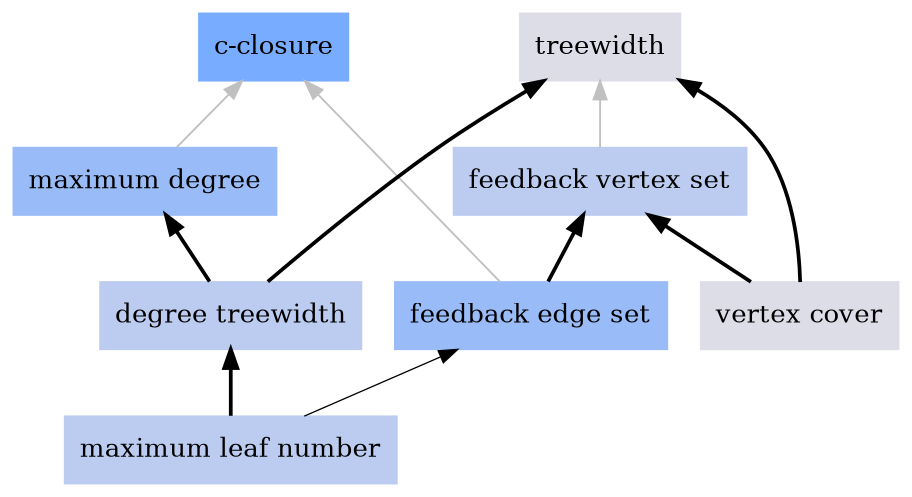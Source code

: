 digraph local_ou9VU1 {
	node [color=lightblue2 style=filled]
	margin=0.04 size="6,6"
	rankdir = BT
	"n_ou9VU1" [label="c-closure" URL="/parameters/html/ou9VU1" color="#78acff" shape=box]
	"n_5Q7fuR" [label="treewidth" URL="/parameters/html/5Q7fuR" color="#dddde8" shape=box]
	"n_HTk9PZ" [label="feedback edge set" URL="/parameters/html/HTk9PZ" color="#99bcf8" shape=box]
	"n_BN92vX" [label="maximum leaf number" URL="/parameters/html/BN92vX" color="#bbccf0" shape=box]
	"n_UyQ5yM" [label="maximum degree" URL="/parameters/html/UyQ5yM" color="#99bcf8" shape=box]
	"n_4lp9Yj" [label="vertex cover" URL="/parameters/html/4lp9Yj" color="#dddde8" shape=box]
	"n_nCWUh3" [label="degree treewidth" URL="/parameters/html/nCWUh3" color="#bbccf0" shape=box]
	"n_GNOiyB" [label="feedback vertex set" URL="/parameters/html/GNOiyB" color="#bbccf0" shape=box]
	"n_BN92vX" -> "n_HTk9PZ" [label="" decorate=true lblstyle="above, sloped" weight="20" penwidth="0.7"]
	"n_4lp9Yj" -> "n_5Q7fuR" [label="" decorate=true lblstyle="above, sloped" weight="100" penwidth="2.0"]
	"n_GNOiyB" -> "n_5Q7fuR" [label="" decorate=true lblstyle="above, sloped" color="gray" weight="1"]
	"n_nCWUh3" -> "n_UyQ5yM" [label="" decorate=true lblstyle="above, sloped" weight="100" penwidth="2.0"]
	"n_HTk9PZ" -> "n_GNOiyB" [label="" decorate=true lblstyle="above, sloped" weight="100" penwidth="2.0"]
	"n_nCWUh3" -> "n_5Q7fuR" [label="" decorate=true lblstyle="above, sloped" weight="100" penwidth="2.0"]
	"n_HTk9PZ" -> "n_ou9VU1" [label="" decorate=true lblstyle="above, sloped" color="gray" weight="1"]
	"n_4lp9Yj" -> "n_GNOiyB" [label="" decorate=true lblstyle="above, sloped" weight="100" penwidth="2.0"]
	"n_UyQ5yM" -> "n_ou9VU1" [label="" decorate=true lblstyle="above, sloped" color="gray" weight="1"]
	"n_BN92vX" -> "n_nCWUh3" [label="" decorate=true lblstyle="above, sloped" weight="100" penwidth="2.0"]
}

